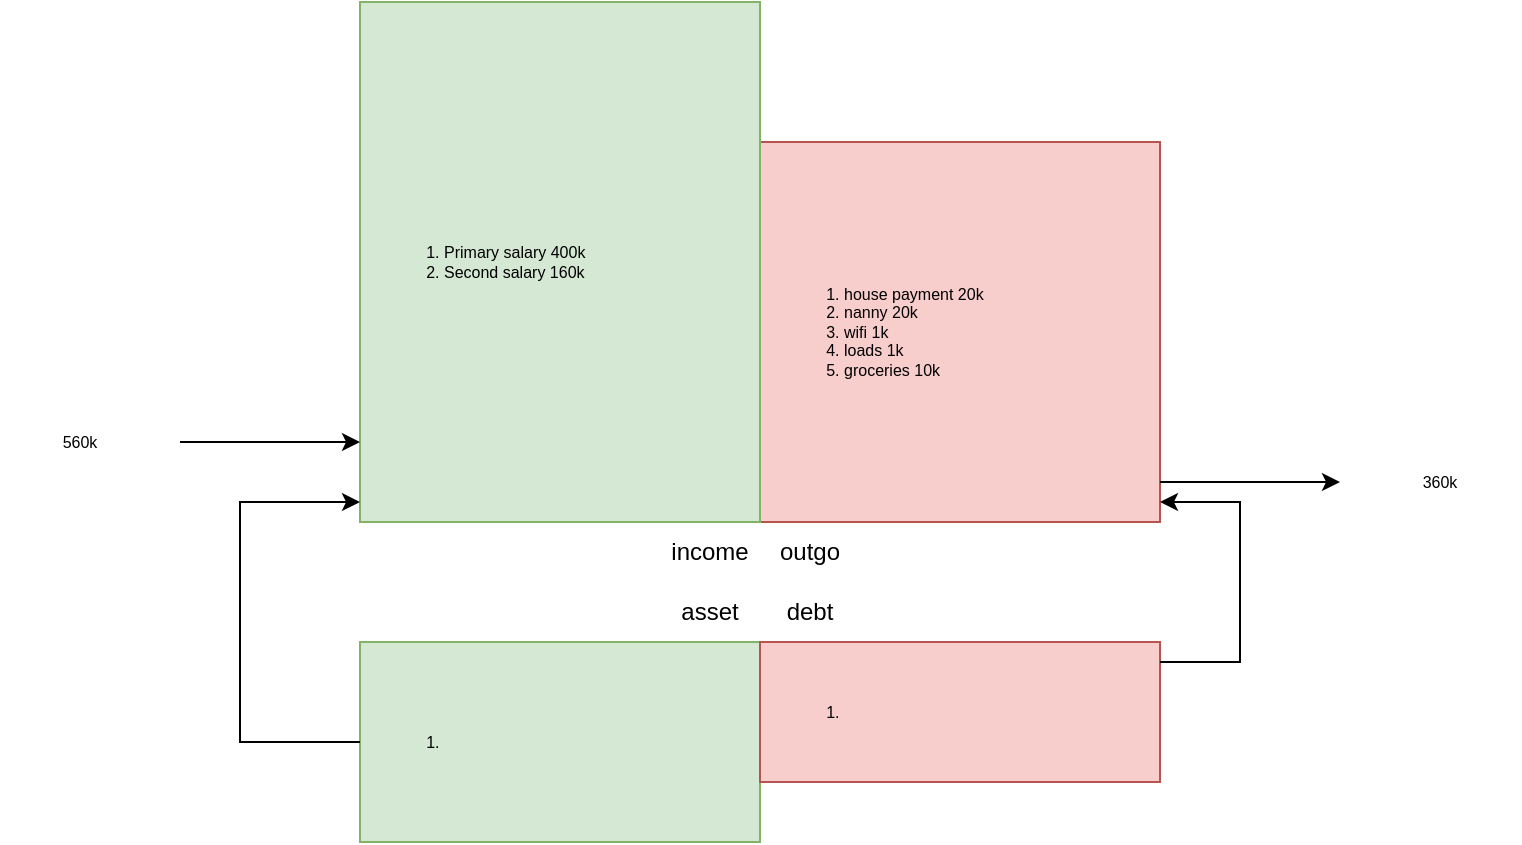 <mxfile version="20.4.1" type="github">
  <diagram id="9Q3Mq4Ar4MT8F39Ejmsf" name="第 1 页">
    <mxGraphModel dx="348" dy="298" grid="1" gridSize="10" guides="1" tooltips="1" connect="1" arrows="1" fold="1" page="1" pageScale="1" pageWidth="2339" pageHeight="3300" math="0" shadow="0">
      <root>
        <mxCell id="0" />
        <mxCell id="1" style="locked=1;" parent="0" />
        <mxCell id="OQ_dTzq6LVlUhGsACV7K-2" value="" style="rounded=0;whiteSpace=wrap;html=1;fillStyle=auto;fillColor=#f8cecc;gradientDirection=radial;strokeColor=#b85450;" vertex="1" parent="1">
          <mxGeometry x="900" y="600" width="200" height="190" as="geometry" />
        </mxCell>
        <mxCell id="OQ_dTzq6LVlUhGsACV7K-3" value="income" style="text;html=1;strokeColor=none;fillColor=none;align=center;verticalAlign=middle;whiteSpace=wrap;rounded=0;fillStyle=auto;" vertex="1" parent="1">
          <mxGeometry x="850" y="790" width="50" height="30" as="geometry" />
        </mxCell>
        <mxCell id="OQ_dTzq6LVlUhGsACV7K-4" value="outgo" style="text;html=1;strokeColor=none;fillColor=none;align=center;verticalAlign=middle;whiteSpace=wrap;rounded=0;fillStyle=auto;" vertex="1" parent="1">
          <mxGeometry x="900" y="790" width="50" height="30" as="geometry" />
        </mxCell>
        <mxCell id="OQ_dTzq6LVlUhGsACV7K-5" value="" style="rounded=0;whiteSpace=wrap;html=1;fillColor=#d5e8d4;strokeColor=#82b366;fillStyle=auto;gradientDirection=radial;" vertex="1" parent="1">
          <mxGeometry x="700" y="850" width="200" height="100" as="geometry" />
        </mxCell>
        <mxCell id="OQ_dTzq6LVlUhGsACV7K-6" value="" style="rounded=0;whiteSpace=wrap;html=1;fillStyle=auto;fillColor=#f8cecc;gradientDirection=radial;strokeColor=#b85450;" vertex="1" parent="1">
          <mxGeometry x="900" y="850" width="200" height="70" as="geometry" />
        </mxCell>
        <mxCell id="OQ_dTzq6LVlUhGsACV7K-7" value="debt" style="text;html=1;strokeColor=none;fillColor=none;align=center;verticalAlign=middle;whiteSpace=wrap;rounded=0;fillStyle=auto;" vertex="1" parent="1">
          <mxGeometry x="900" y="820" width="50" height="30" as="geometry" />
        </mxCell>
        <mxCell id="OQ_dTzq6LVlUhGsACV7K-8" value="asset" style="text;html=1;strokeColor=none;fillColor=none;align=center;verticalAlign=middle;whiteSpace=wrap;rounded=0;fillStyle=auto;" vertex="1" parent="1">
          <mxGeometry x="850" y="820" width="50" height="30" as="geometry" />
        </mxCell>
        <mxCell id="OQ_dTzq6LVlUhGsACV7K-14" value="" style="endArrow=classic;html=1;rounded=0;entryX=0;entryY=0.4;entryDx=0;entryDy=0;entryPerimeter=0;" edge="1" parent="1">
          <mxGeometry width="50" height="50" relative="1" as="geometry">
            <mxPoint x="1100" y="770" as="sourcePoint" />
            <mxPoint x="1190" y="770" as="targetPoint" />
            <Array as="points">
              <mxPoint x="1130" y="770" />
            </Array>
          </mxGeometry>
        </mxCell>
        <mxCell id="OQ_dTzq6LVlUhGsACV7K-16" value="" style="endArrow=classic;html=1;rounded=0;" edge="1" parent="1">
          <mxGeometry width="50" height="50" relative="1" as="geometry">
            <mxPoint x="1100" y="860" as="sourcePoint" />
            <mxPoint x="1100" y="780" as="targetPoint" />
            <Array as="points">
              <mxPoint x="1140" y="860" />
              <mxPoint x="1140" y="780" />
            </Array>
          </mxGeometry>
        </mxCell>
        <mxCell id="OQ_dTzq6LVlUhGsACV7K-1" value="" style="rounded=0;whiteSpace=wrap;html=1;fillColor=#d5e8d4;strokeColor=#82b366;fillStyle=auto;gradientDirection=radial;" vertex="1" parent="1">
          <mxGeometry x="700" y="530" width="200" height="260" as="geometry" />
        </mxCell>
        <mxCell id="OQ_dTzq6LVlUhGsACV7K-21" value="" style="endArrow=classic;html=1;rounded=0;entryX=0;entryY=0.4;entryDx=0;entryDy=0;entryPerimeter=0;" edge="1" parent="1">
          <mxGeometry width="50" height="50" relative="1" as="geometry">
            <mxPoint x="610" y="750" as="sourcePoint" />
            <mxPoint x="700" y="750" as="targetPoint" />
            <Array as="points">
              <mxPoint x="640" y="750" />
              <mxPoint x="620" y="750" />
            </Array>
          </mxGeometry>
        </mxCell>
        <mxCell id="OQ_dTzq6LVlUhGsACV7K-22" value="" style="endArrow=classic;html=1;rounded=0;entryX=0;entryY=0.4;entryDx=0;entryDy=0;entryPerimeter=0;" edge="1" parent="1">
          <mxGeometry width="50" height="50" relative="1" as="geometry">
            <mxPoint x="700" y="900" as="sourcePoint" />
            <mxPoint x="700" y="780" as="targetPoint" />
            <Array as="points">
              <mxPoint x="640" y="900" />
              <mxPoint x="640" y="870" />
              <mxPoint x="640" y="780" />
            </Array>
          </mxGeometry>
        </mxCell>
        <mxCell id="OQ_dTzq6LVlUhGsACV7K-9" value="数据" style="" parent="0" />
        <mxCell id="OQ_dTzq6LVlUhGsACV7K-24" value="&lt;ol&gt;&lt;li&gt;Primary salary 400k&lt;/li&gt;&lt;li&gt;Second salary 160k&lt;/li&gt;&lt;/ol&gt;" style="text;strokeColor=none;fillColor=none;html=1;whiteSpace=wrap;verticalAlign=middle;overflow=hidden;fillStyle=auto;fontSize=8;" vertex="1" parent="OQ_dTzq6LVlUhGsACV7K-9">
          <mxGeometry x="700" y="530" width="200" height="260" as="geometry" />
        </mxCell>
        <mxCell id="OQ_dTzq6LVlUhGsACV7K-25" value="&lt;ol&gt;&lt;li&gt;house payment 20k&lt;/li&gt;&lt;li&gt;nanny 20k&lt;/li&gt;&lt;li&gt;wifi 1k&lt;/li&gt;&lt;li&gt;loads 1k&lt;/li&gt;&lt;li&gt;groceries 10k&lt;/li&gt;&lt;/ol&gt;" style="text;strokeColor=none;fillColor=none;html=1;whiteSpace=wrap;verticalAlign=middle;overflow=hidden;fillStyle=auto;fontSize=8;" vertex="1" parent="OQ_dTzq6LVlUhGsACV7K-9">
          <mxGeometry x="900" y="600" width="200" height="190" as="geometry" />
        </mxCell>
        <mxCell id="OQ_dTzq6LVlUhGsACV7K-26" value="&lt;ol&gt;&lt;li&gt;&lt;br&gt;&lt;/li&gt;&lt;/ol&gt;" style="text;strokeColor=none;fillColor=none;html=1;whiteSpace=wrap;verticalAlign=middle;overflow=hidden;fillStyle=auto;fontSize=8;" vertex="1" parent="OQ_dTzq6LVlUhGsACV7K-9">
          <mxGeometry x="900" y="850" width="200" height="70" as="geometry" />
        </mxCell>
        <mxCell id="OQ_dTzq6LVlUhGsACV7K-27" value="&lt;ol&gt;&lt;li&gt;&lt;br&gt;&lt;/li&gt;&lt;/ol&gt;" style="text;strokeColor=none;fillColor=none;html=1;whiteSpace=wrap;verticalAlign=middle;overflow=hidden;fillStyle=auto;fontSize=8;" vertex="1" parent="OQ_dTzq6LVlUhGsACV7K-9">
          <mxGeometry x="700" y="850" width="200" height="100" as="geometry" />
        </mxCell>
        <mxCell id="OQ_dTzq6LVlUhGsACV7K-28" value="560k" style="text;html=1;strokeColor=none;fillColor=none;align=center;verticalAlign=middle;whiteSpace=wrap;rounded=0;fillStyle=auto;fontSize=8;" vertex="1" parent="OQ_dTzq6LVlUhGsACV7K-9">
          <mxGeometry x="520" y="730" width="80" height="40" as="geometry" />
        </mxCell>
        <mxCell id="OQ_dTzq6LVlUhGsACV7K-29" value="360k" style="text;html=1;strokeColor=none;fillColor=none;align=center;verticalAlign=middle;whiteSpace=wrap;rounded=0;fillStyle=auto;fontSize=8;" vertex="1" parent="OQ_dTzq6LVlUhGsACV7K-9">
          <mxGeometry x="1200" y="750" width="80" height="40" as="geometry" />
        </mxCell>
      </root>
    </mxGraphModel>
  </diagram>
</mxfile>
